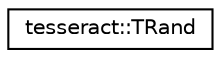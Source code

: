 digraph "Graphical Class Hierarchy"
{
 // LATEX_PDF_SIZE
  edge [fontname="Helvetica",fontsize="10",labelfontname="Helvetica",labelfontsize="10"];
  node [fontname="Helvetica",fontsize="10",shape=record];
  rankdir="LR";
  Node0 [label="tesseract::TRand",height=0.2,width=0.4,color="black", fillcolor="white", style="filled",URL="$classtesseract_1_1_t_rand.html",tooltip=" "];
}
